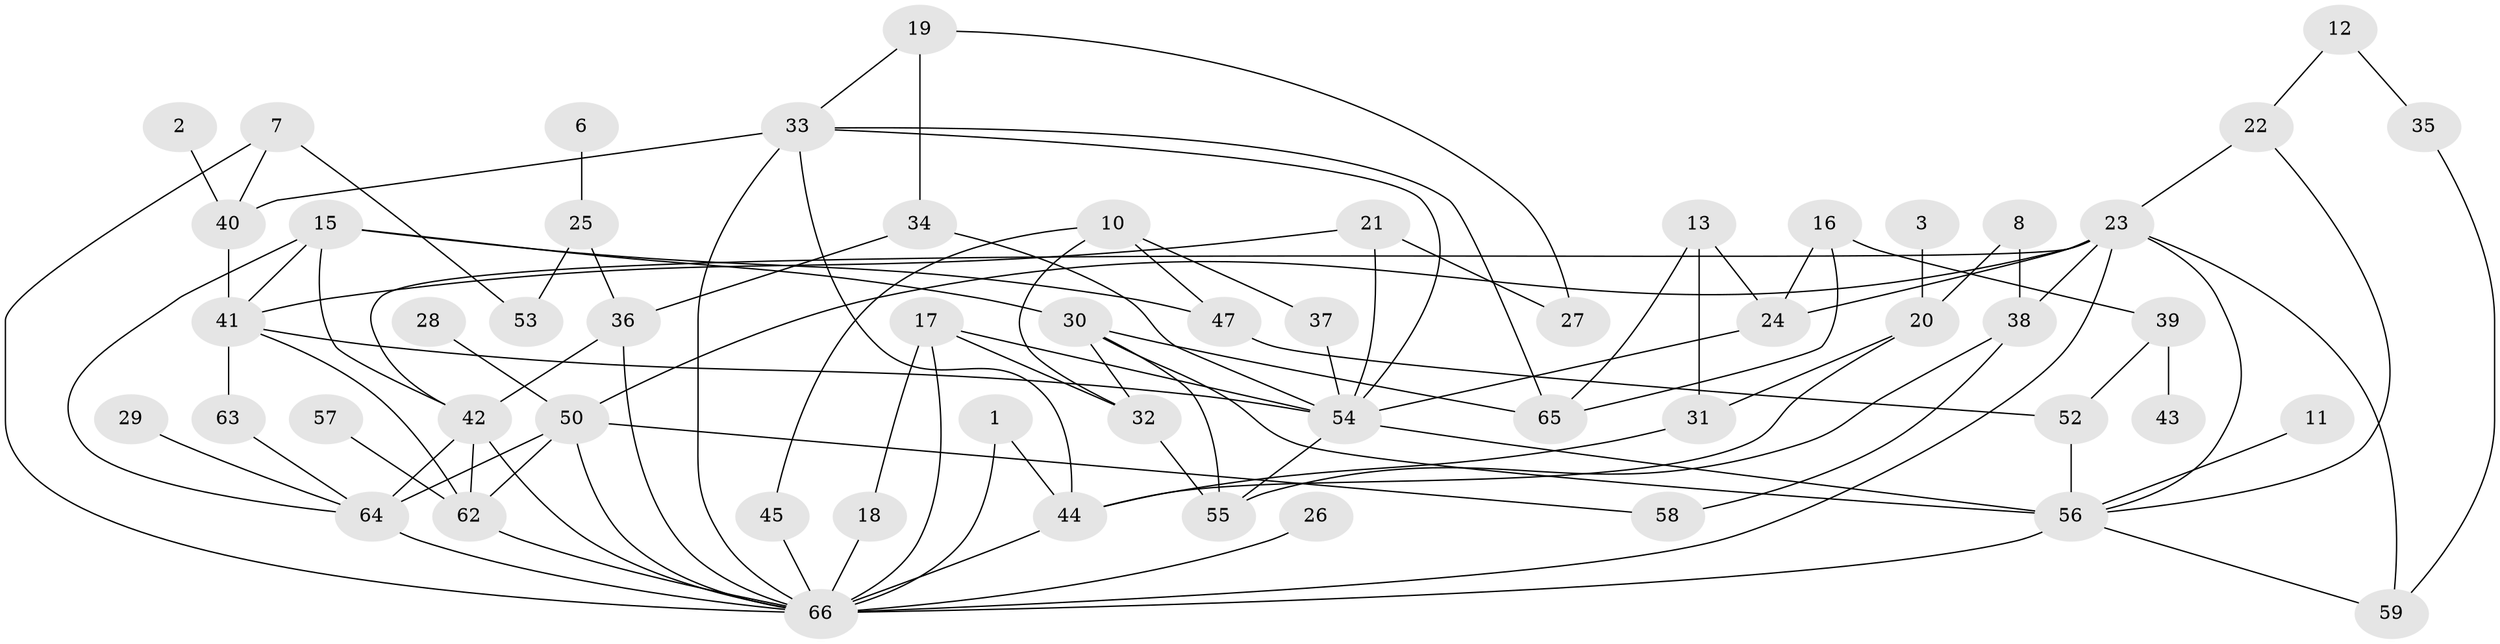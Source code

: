 // original degree distribution, {1: 0.21374045801526717, 4: 0.1297709923664122, 2: 0.25190839694656486, 5: 0.12213740458015267, 3: 0.20610687022900764, 6: 0.007633587786259542, 0: 0.05343511450381679, 8: 0.007633587786259542, 7: 0.007633587786259542}
// Generated by graph-tools (version 1.1) at 2025/00/03/09/25 03:00:51]
// undirected, 56 vertices, 100 edges
graph export_dot {
graph [start="1"]
  node [color=gray90,style=filled];
  1;
  2;
  3;
  6;
  7;
  8;
  10;
  11;
  12;
  13;
  15;
  16;
  17;
  18;
  19;
  20;
  21;
  22;
  23;
  24;
  25;
  26;
  27;
  28;
  29;
  30;
  31;
  32;
  33;
  34;
  35;
  36;
  37;
  38;
  39;
  40;
  41;
  42;
  43;
  44;
  45;
  47;
  50;
  52;
  53;
  54;
  55;
  56;
  57;
  58;
  59;
  62;
  63;
  64;
  65;
  66;
  1 -- 44 [weight=1.0];
  1 -- 66 [weight=1.0];
  2 -- 40 [weight=1.0];
  3 -- 20 [weight=1.0];
  6 -- 25 [weight=1.0];
  7 -- 40 [weight=1.0];
  7 -- 53 [weight=1.0];
  7 -- 66 [weight=1.0];
  8 -- 20 [weight=1.0];
  8 -- 38 [weight=1.0];
  10 -- 32 [weight=1.0];
  10 -- 37 [weight=1.0];
  10 -- 45 [weight=1.0];
  10 -- 47 [weight=1.0];
  11 -- 56 [weight=1.0];
  12 -- 22 [weight=1.0];
  12 -- 35 [weight=1.0];
  13 -- 24 [weight=1.0];
  13 -- 31 [weight=1.0];
  13 -- 65 [weight=1.0];
  15 -- 30 [weight=1.0];
  15 -- 41 [weight=1.0];
  15 -- 42 [weight=1.0];
  15 -- 47 [weight=1.0];
  15 -- 64 [weight=1.0];
  16 -- 24 [weight=1.0];
  16 -- 39 [weight=1.0];
  16 -- 65 [weight=1.0];
  17 -- 18 [weight=1.0];
  17 -- 32 [weight=1.0];
  17 -- 54 [weight=1.0];
  17 -- 66 [weight=1.0];
  18 -- 66 [weight=1.0];
  19 -- 27 [weight=1.0];
  19 -- 33 [weight=1.0];
  19 -- 34 [weight=1.0];
  20 -- 31 [weight=1.0];
  20 -- 44 [weight=1.0];
  21 -- 27 [weight=1.0];
  21 -- 41 [weight=1.0];
  21 -- 54 [weight=1.0];
  22 -- 23 [weight=2.0];
  22 -- 56 [weight=1.0];
  23 -- 24 [weight=1.0];
  23 -- 38 [weight=1.0];
  23 -- 42 [weight=1.0];
  23 -- 50 [weight=1.0];
  23 -- 56 [weight=1.0];
  23 -- 59 [weight=1.0];
  23 -- 66 [weight=1.0];
  24 -- 54 [weight=1.0];
  25 -- 36 [weight=1.0];
  25 -- 53 [weight=1.0];
  26 -- 66 [weight=1.0];
  28 -- 50 [weight=1.0];
  29 -- 64 [weight=1.0];
  30 -- 32 [weight=1.0];
  30 -- 55 [weight=1.0];
  30 -- 56 [weight=1.0];
  30 -- 65 [weight=1.0];
  31 -- 44 [weight=1.0];
  32 -- 55 [weight=1.0];
  33 -- 40 [weight=1.0];
  33 -- 44 [weight=1.0];
  33 -- 54 [weight=1.0];
  33 -- 65 [weight=1.0];
  33 -- 66 [weight=1.0];
  34 -- 36 [weight=1.0];
  34 -- 54 [weight=1.0];
  35 -- 59 [weight=1.0];
  36 -- 42 [weight=1.0];
  36 -- 66 [weight=1.0];
  37 -- 54 [weight=1.0];
  38 -- 55 [weight=1.0];
  38 -- 58 [weight=1.0];
  39 -- 43 [weight=1.0];
  39 -- 52 [weight=1.0];
  40 -- 41 [weight=1.0];
  41 -- 54 [weight=2.0];
  41 -- 62 [weight=1.0];
  41 -- 63 [weight=1.0];
  42 -- 62 [weight=1.0];
  42 -- 64 [weight=1.0];
  42 -- 66 [weight=1.0];
  44 -- 66 [weight=1.0];
  45 -- 66 [weight=1.0];
  47 -- 52 [weight=1.0];
  50 -- 58 [weight=1.0];
  50 -- 62 [weight=1.0];
  50 -- 64 [weight=2.0];
  50 -- 66 [weight=1.0];
  52 -- 56 [weight=1.0];
  54 -- 55 [weight=1.0];
  54 -- 56 [weight=1.0];
  56 -- 59 [weight=1.0];
  56 -- 66 [weight=2.0];
  57 -- 62 [weight=1.0];
  62 -- 66 [weight=1.0];
  63 -- 64 [weight=1.0];
  64 -- 66 [weight=1.0];
}

